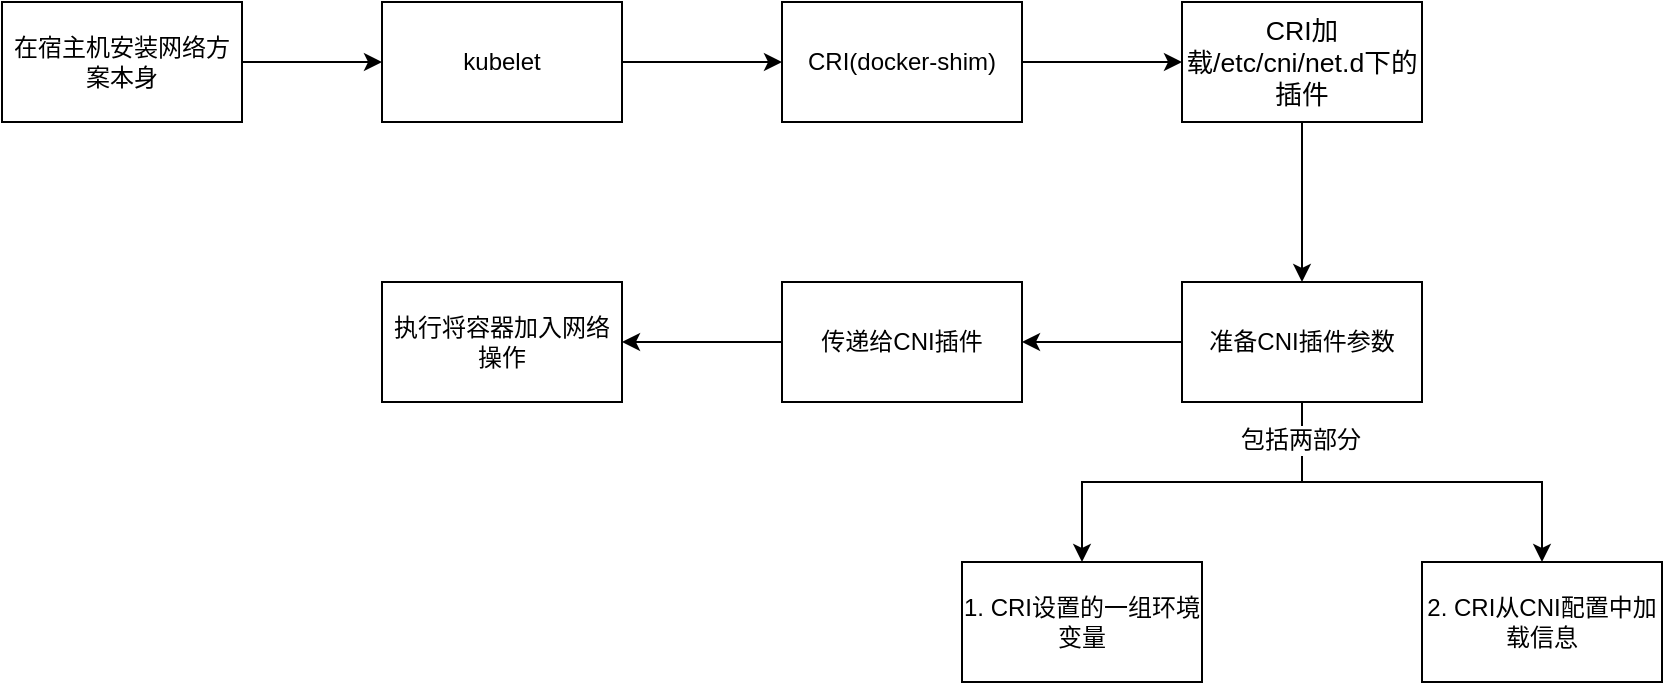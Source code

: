 <mxfile version="12.7.9" type="github">
  <diagram id="eBQEhU2m4NLdrxS08Ehv" name="第 1 页">
    <mxGraphModel dx="1285" dy="518" grid="0" gridSize="10" guides="1" tooltips="1" connect="1" arrows="1" fold="1" page="0" pageScale="1" pageWidth="827" pageHeight="1169" math="0" shadow="0">
      <root>
        <mxCell id="0" />
        <mxCell id="1" parent="0" />
        <mxCell id="ppvKtxG-0E5BuGfRRCOL-3" value="" style="edgeStyle=orthogonalEdgeStyle;rounded=0;orthogonalLoop=1;jettySize=auto;html=1;" parent="1" source="ppvKtxG-0E5BuGfRRCOL-1" target="ppvKtxG-0E5BuGfRRCOL-2" edge="1">
          <mxGeometry relative="1" as="geometry" />
        </mxCell>
        <mxCell id="ppvKtxG-0E5BuGfRRCOL-1" value="kubelet" style="rounded=0;whiteSpace=wrap;html=1;" parent="1" vertex="1">
          <mxGeometry x="20" y="210" width="120" height="60" as="geometry" />
        </mxCell>
        <mxCell id="ppvKtxG-0E5BuGfRRCOL-5" value="" style="edgeStyle=orthogonalEdgeStyle;rounded=0;orthogonalLoop=1;jettySize=auto;html=1;" parent="1" source="ppvKtxG-0E5BuGfRRCOL-2" target="ppvKtxG-0E5BuGfRRCOL-4" edge="1">
          <mxGeometry relative="1" as="geometry" />
        </mxCell>
        <mxCell id="ppvKtxG-0E5BuGfRRCOL-2" value="CRI(docker-shim)" style="rounded=0;whiteSpace=wrap;html=1;" parent="1" vertex="1">
          <mxGeometry x="220" y="210" width="120" height="60" as="geometry" />
        </mxCell>
        <mxCell id="ppvKtxG-0E5BuGfRRCOL-22" value="" style="edgeStyle=orthogonalEdgeStyle;rounded=0;orthogonalLoop=1;jettySize=auto;html=1;" parent="1" source="ppvKtxG-0E5BuGfRRCOL-4" target="ppvKtxG-0E5BuGfRRCOL-10" edge="1">
          <mxGeometry relative="1" as="geometry" />
        </mxCell>
        <mxCell id="ppvKtxG-0E5BuGfRRCOL-4" value="&lt;span style=&quot;font-size: 13.333px&quot;&gt;CRI加载/etc/cni/net.d下的插件&lt;/span&gt;" style="rounded=0;whiteSpace=wrap;html=1;" parent="1" vertex="1">
          <mxGeometry x="420" y="210" width="120" height="60" as="geometry" />
        </mxCell>
        <mxCell id="ppvKtxG-0E5BuGfRRCOL-13" value="" style="edgeStyle=orthogonalEdgeStyle;rounded=0;orthogonalLoop=1;jettySize=auto;html=1;" parent="1" source="ppvKtxG-0E5BuGfRRCOL-10" target="ppvKtxG-0E5BuGfRRCOL-12" edge="1">
          <mxGeometry relative="1" as="geometry" />
        </mxCell>
        <mxCell id="ppvKtxG-0E5BuGfRRCOL-17" value="" style="edgeStyle=orthogonalEdgeStyle;rounded=0;orthogonalLoop=1;jettySize=auto;html=1;" parent="1" source="ppvKtxG-0E5BuGfRRCOL-10" target="ppvKtxG-0E5BuGfRRCOL-16" edge="1">
          <mxGeometry relative="1" as="geometry" />
        </mxCell>
        <mxCell id="75yFXMIhDSZuPl3ZcAFx-1" value="包括两部分" style="text;html=1;align=center;verticalAlign=middle;resizable=0;points=[];labelBackgroundColor=#ffffff;" vertex="1" connectable="0" parent="ppvKtxG-0E5BuGfRRCOL-17">
          <mxGeometry x="-0.817" y="-1" relative="1" as="geometry">
            <mxPoint as="offset" />
          </mxGeometry>
        </mxCell>
        <mxCell id="ppvKtxG-0E5BuGfRRCOL-19" value="" style="edgeStyle=orthogonalEdgeStyle;rounded=0;orthogonalLoop=1;jettySize=auto;html=1;" parent="1" source="ppvKtxG-0E5BuGfRRCOL-10" target="ppvKtxG-0E5BuGfRRCOL-18" edge="1">
          <mxGeometry relative="1" as="geometry" />
        </mxCell>
        <mxCell id="ppvKtxG-0E5BuGfRRCOL-10" value="准备CNI插件参数" style="rounded=0;whiteSpace=wrap;html=1;" parent="1" vertex="1">
          <mxGeometry x="420" y="350" width="120" height="60" as="geometry" />
        </mxCell>
        <mxCell id="ppvKtxG-0E5BuGfRRCOL-21" value="" style="edgeStyle=orthogonalEdgeStyle;rounded=0;orthogonalLoop=1;jettySize=auto;html=1;" parent="1" source="ppvKtxG-0E5BuGfRRCOL-18" target="ppvKtxG-0E5BuGfRRCOL-20" edge="1">
          <mxGeometry relative="1" as="geometry" />
        </mxCell>
        <mxCell id="ppvKtxG-0E5BuGfRRCOL-18" value="传递给CNI插件" style="rounded=0;whiteSpace=wrap;html=1;" parent="1" vertex="1">
          <mxGeometry x="220" y="350" width="120" height="60" as="geometry" />
        </mxCell>
        <mxCell id="ppvKtxG-0E5BuGfRRCOL-20" value="执行将容器加入网络操作" style="rounded=0;whiteSpace=wrap;html=1;" parent="1" vertex="1">
          <mxGeometry x="20" y="350" width="120" height="60" as="geometry" />
        </mxCell>
        <mxCell id="ppvKtxG-0E5BuGfRRCOL-16" value="2. CRI从CNI配置中加载信息" style="rounded=0;whiteSpace=wrap;html=1;" parent="1" vertex="1">
          <mxGeometry x="540" y="490" width="120" height="60" as="geometry" />
        </mxCell>
        <mxCell id="ppvKtxG-0E5BuGfRRCOL-12" value="1. CRI设置的一组环境变量" style="rounded=0;whiteSpace=wrap;html=1;" parent="1" vertex="1">
          <mxGeometry x="310" y="490" width="120" height="60" as="geometry" />
        </mxCell>
        <mxCell id="75yFXMIhDSZuPl3ZcAFx-3" value="" style="edgeStyle=orthogonalEdgeStyle;rounded=0;orthogonalLoop=1;jettySize=auto;html=1;" edge="1" parent="1" source="75yFXMIhDSZuPl3ZcAFx-2" target="ppvKtxG-0E5BuGfRRCOL-1">
          <mxGeometry relative="1" as="geometry" />
        </mxCell>
        <mxCell id="75yFXMIhDSZuPl3ZcAFx-2" value="在宿主机安装网络方案本身" style="rounded=0;whiteSpace=wrap;html=1;" vertex="1" parent="1">
          <mxGeometry x="-170" y="210" width="120" height="60" as="geometry" />
        </mxCell>
      </root>
    </mxGraphModel>
  </diagram>
</mxfile>
